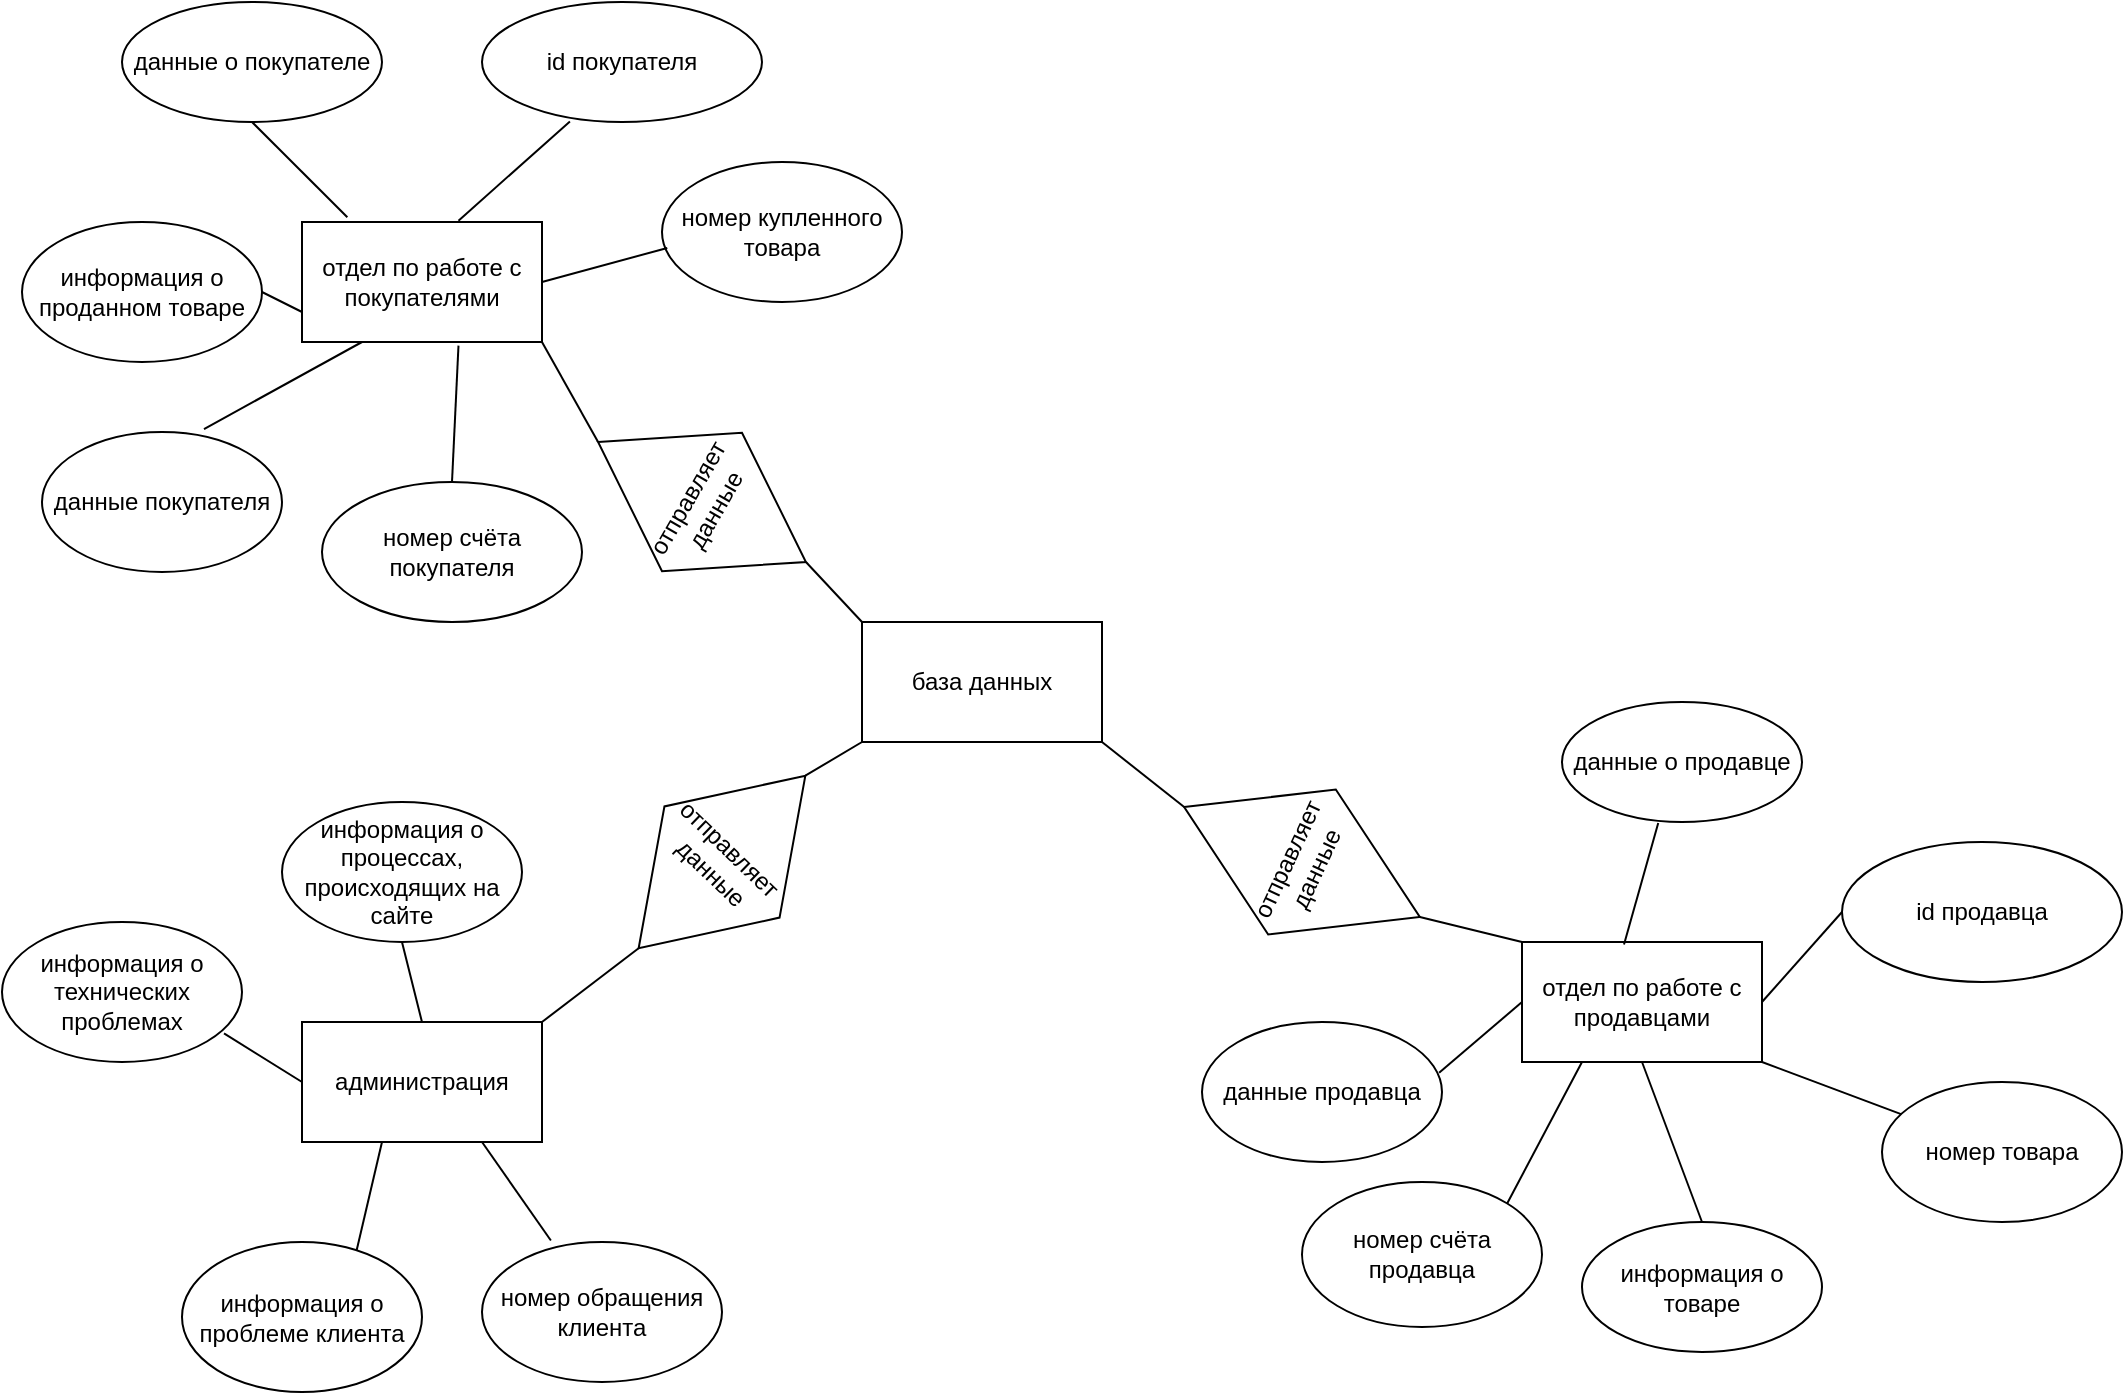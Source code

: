<mxfile version="14.7.2" type="github">
  <diagram name="Page-1" id="74e2e168-ea6b-b213-b513-2b3c1d86103e">
    <mxGraphModel dx="1056" dy="567" grid="1" gridSize="10" guides="1" tooltips="1" connect="1" arrows="1" fold="1" page="1" pageScale="1" pageWidth="1100" pageHeight="850" background="none" math="0" shadow="0">
      <root>
        <mxCell id="0" />
        <mxCell id="1" parent="0" />
        <mxCell id="QDTUS5n7qcsJCPvnCYus-1" value="администрация" style="rounded=0;whiteSpace=wrap;html=1;" vertex="1" parent="1">
          <mxGeometry x="150" y="560" width="120" height="60" as="geometry" />
        </mxCell>
        <mxCell id="QDTUS5n7qcsJCPvnCYus-2" value="отдел по работе с продавцами" style="rounded=0;whiteSpace=wrap;html=1;" vertex="1" parent="1">
          <mxGeometry x="760" y="520" width="120" height="60" as="geometry" />
        </mxCell>
        <mxCell id="QDTUS5n7qcsJCPvnCYus-3" value="база данных" style="rounded=0;whiteSpace=wrap;html=1;" vertex="1" parent="1">
          <mxGeometry x="430" y="360" width="120" height="60" as="geometry" />
        </mxCell>
        <mxCell id="QDTUS5n7qcsJCPvnCYus-4" value="отдел по работе с покупателями" style="rounded=0;whiteSpace=wrap;html=1;" vertex="1" parent="1">
          <mxGeometry x="150" y="160" width="120" height="60" as="geometry" />
        </mxCell>
        <mxCell id="QDTUS5n7qcsJCPvnCYus-6" value="отправляет&amp;nbsp;&lt;br&gt;данные" style="rhombus;whiteSpace=wrap;html=1;rotation=-60;" vertex="1" parent="1">
          <mxGeometry x="310" y="240" width="80" height="120" as="geometry" />
        </mxCell>
        <mxCell id="QDTUS5n7qcsJCPvnCYus-7" value="&lt;span&gt;отправляет&amp;nbsp;&lt;/span&gt;&lt;br&gt;&lt;span&gt;данные&lt;/span&gt;" style="rhombus;whiteSpace=wrap;html=1;rotation=44;" vertex="1" parent="1">
          <mxGeometry x="320" y="420" width="80" height="120" as="geometry" />
        </mxCell>
        <mxCell id="QDTUS5n7qcsJCPvnCYus-8" value="&lt;span&gt;отправляет&amp;nbsp;&lt;/span&gt;&lt;br&gt;&lt;span&gt;данные&lt;/span&gt;" style="rhombus;whiteSpace=wrap;html=1;rotation=-65;" vertex="1" parent="1">
          <mxGeometry x="610" y="415" width="80" height="130" as="geometry" />
        </mxCell>
        <mxCell id="QDTUS5n7qcsJCPvnCYus-9" value="" style="endArrow=none;html=1;entryX=1;entryY=1;entryDx=0;entryDy=0;exitX=0.5;exitY=0;exitDx=0;exitDy=0;" edge="1" parent="1" source="QDTUS5n7qcsJCPvnCYus-6" target="QDTUS5n7qcsJCPvnCYus-4">
          <mxGeometry width="50" height="50" relative="1" as="geometry">
            <mxPoint x="400" y="380" as="sourcePoint" />
            <mxPoint x="450" y="330" as="targetPoint" />
          </mxGeometry>
        </mxCell>
        <mxCell id="QDTUS5n7qcsJCPvnCYus-10" value="" style="endArrow=none;html=1;exitX=0.5;exitY=1;exitDx=0;exitDy=0;entryX=0;entryY=0;entryDx=0;entryDy=0;" edge="1" parent="1" source="QDTUS5n7qcsJCPvnCYus-6" target="QDTUS5n7qcsJCPvnCYus-3">
          <mxGeometry width="50" height="50" relative="1" as="geometry">
            <mxPoint x="400" y="380" as="sourcePoint" />
            <mxPoint x="450" y="330" as="targetPoint" />
          </mxGeometry>
        </mxCell>
        <mxCell id="QDTUS5n7qcsJCPvnCYus-11" value="" style="endArrow=none;html=1;exitX=0.5;exitY=0;exitDx=0;exitDy=0;entryX=0;entryY=1;entryDx=0;entryDy=0;" edge="1" parent="1" source="QDTUS5n7qcsJCPvnCYus-7" target="QDTUS5n7qcsJCPvnCYus-3">
          <mxGeometry width="50" height="50" relative="1" as="geometry">
            <mxPoint x="400" y="470" as="sourcePoint" />
            <mxPoint x="450" y="420" as="targetPoint" />
          </mxGeometry>
        </mxCell>
        <mxCell id="QDTUS5n7qcsJCPvnCYus-12" value="" style="endArrow=none;html=1;exitX=1;exitY=0;exitDx=0;exitDy=0;entryX=0.5;entryY=1;entryDx=0;entryDy=0;" edge="1" parent="1" source="QDTUS5n7qcsJCPvnCYus-1" target="QDTUS5n7qcsJCPvnCYus-7">
          <mxGeometry width="50" height="50" relative="1" as="geometry">
            <mxPoint x="400" y="470" as="sourcePoint" />
            <mxPoint x="450" y="420" as="targetPoint" />
          </mxGeometry>
        </mxCell>
        <mxCell id="QDTUS5n7qcsJCPvnCYus-13" value="" style="endArrow=none;html=1;entryX=1;entryY=1;entryDx=0;entryDy=0;exitX=0.5;exitY=0;exitDx=0;exitDy=0;" edge="1" parent="1" source="QDTUS5n7qcsJCPvnCYus-8" target="QDTUS5n7qcsJCPvnCYus-3">
          <mxGeometry width="50" height="50" relative="1" as="geometry">
            <mxPoint x="400" y="470" as="sourcePoint" />
            <mxPoint x="450" y="420" as="targetPoint" />
          </mxGeometry>
        </mxCell>
        <mxCell id="QDTUS5n7qcsJCPvnCYus-14" value="" style="endArrow=none;html=1;entryX=0.5;entryY=1;entryDx=0;entryDy=0;exitX=0;exitY=0;exitDx=0;exitDy=0;" edge="1" parent="1" source="QDTUS5n7qcsJCPvnCYus-2" target="QDTUS5n7qcsJCPvnCYus-8">
          <mxGeometry width="50" height="50" relative="1" as="geometry">
            <mxPoint x="400" y="470" as="sourcePoint" />
            <mxPoint x="450" y="420" as="targetPoint" />
          </mxGeometry>
        </mxCell>
        <mxCell id="QDTUS5n7qcsJCPvnCYus-15" value="данные о покупателе" style="ellipse;whiteSpace=wrap;html=1;" vertex="1" parent="1">
          <mxGeometry x="60" y="50" width="130" height="60" as="geometry" />
        </mxCell>
        <mxCell id="QDTUS5n7qcsJCPvnCYus-16" value="данные о продавце" style="ellipse;whiteSpace=wrap;html=1;" vertex="1" parent="1">
          <mxGeometry x="780" y="400" width="120" height="60" as="geometry" />
        </mxCell>
        <mxCell id="QDTUS5n7qcsJCPvnCYus-17" value="id покупателя" style="ellipse;whiteSpace=wrap;html=1;" vertex="1" parent="1">
          <mxGeometry x="240" y="50" width="140" height="60" as="geometry" />
        </mxCell>
        <mxCell id="QDTUS5n7qcsJCPvnCYus-18" value="id продавца" style="ellipse;whiteSpace=wrap;html=1;" vertex="1" parent="1">
          <mxGeometry x="920" y="470" width="140" height="70" as="geometry" />
        </mxCell>
        <mxCell id="QDTUS5n7qcsJCPvnCYus-19" value="номер купленного товара" style="ellipse;whiteSpace=wrap;html=1;" vertex="1" parent="1">
          <mxGeometry x="330" y="130" width="120" height="70" as="geometry" />
        </mxCell>
        <mxCell id="QDTUS5n7qcsJCPvnCYus-21" value="номер товара" style="ellipse;whiteSpace=wrap;html=1;" vertex="1" parent="1">
          <mxGeometry x="940" y="590" width="120" height="70" as="geometry" />
        </mxCell>
        <mxCell id="QDTUS5n7qcsJCPvnCYus-22" value="" style="endArrow=none;html=1;entryX=0.5;entryY=1;entryDx=0;entryDy=0;exitX=0.189;exitY=-0.04;exitDx=0;exitDy=0;exitPerimeter=0;" edge="1" parent="1" source="QDTUS5n7qcsJCPvnCYus-4" target="QDTUS5n7qcsJCPvnCYus-15">
          <mxGeometry width="50" height="50" relative="1" as="geometry">
            <mxPoint x="430" y="320" as="sourcePoint" />
            <mxPoint x="480" y="270" as="targetPoint" />
          </mxGeometry>
        </mxCell>
        <mxCell id="QDTUS5n7qcsJCPvnCYus-23" value="" style="endArrow=none;html=1;entryX=0.314;entryY=0.995;entryDx=0;entryDy=0;entryPerimeter=0;exitX=0.652;exitY=-0.011;exitDx=0;exitDy=0;exitPerimeter=0;" edge="1" parent="1" source="QDTUS5n7qcsJCPvnCYus-4" target="QDTUS5n7qcsJCPvnCYus-17">
          <mxGeometry width="50" height="50" relative="1" as="geometry">
            <mxPoint x="430" y="320" as="sourcePoint" />
            <mxPoint x="480" y="270" as="targetPoint" />
          </mxGeometry>
        </mxCell>
        <mxCell id="QDTUS5n7qcsJCPvnCYus-24" value="" style="endArrow=none;html=1;entryX=0.022;entryY=0.614;entryDx=0;entryDy=0;entryPerimeter=0;exitX=1;exitY=0.5;exitDx=0;exitDy=0;" edge="1" parent="1" source="QDTUS5n7qcsJCPvnCYus-4" target="QDTUS5n7qcsJCPvnCYus-19">
          <mxGeometry width="50" height="50" relative="1" as="geometry">
            <mxPoint x="430" y="320" as="sourcePoint" />
            <mxPoint x="480" y="270" as="targetPoint" />
          </mxGeometry>
        </mxCell>
        <mxCell id="QDTUS5n7qcsJCPvnCYus-25" value="" style="endArrow=none;html=1;entryX=0.401;entryY=1.008;entryDx=0;entryDy=0;entryPerimeter=0;exitX=0.425;exitY=0.021;exitDx=0;exitDy=0;exitPerimeter=0;" edge="1" parent="1" source="QDTUS5n7qcsJCPvnCYus-2" target="QDTUS5n7qcsJCPvnCYus-16">
          <mxGeometry width="50" height="50" relative="1" as="geometry">
            <mxPoint x="650" y="530" as="sourcePoint" />
            <mxPoint x="700" y="480" as="targetPoint" />
          </mxGeometry>
        </mxCell>
        <mxCell id="QDTUS5n7qcsJCPvnCYus-26" value="" style="endArrow=none;html=1;entryX=0;entryY=0.5;entryDx=0;entryDy=0;exitX=1;exitY=0.5;exitDx=0;exitDy=0;" edge="1" parent="1" source="QDTUS5n7qcsJCPvnCYus-2" target="QDTUS5n7qcsJCPvnCYus-18">
          <mxGeometry width="50" height="50" relative="1" as="geometry">
            <mxPoint x="650" y="530" as="sourcePoint" />
            <mxPoint x="700" y="480" as="targetPoint" />
          </mxGeometry>
        </mxCell>
        <mxCell id="QDTUS5n7qcsJCPvnCYus-27" value="" style="endArrow=none;html=1;exitX=1;exitY=1;exitDx=0;exitDy=0;" edge="1" parent="1" source="QDTUS5n7qcsJCPvnCYus-2" target="QDTUS5n7qcsJCPvnCYus-21">
          <mxGeometry width="50" height="50" relative="1" as="geometry">
            <mxPoint x="650" y="530" as="sourcePoint" />
            <mxPoint x="700" y="480" as="targetPoint" />
          </mxGeometry>
        </mxCell>
        <mxCell id="QDTUS5n7qcsJCPvnCYus-28" value="номер обращения клиента" style="ellipse;whiteSpace=wrap;html=1;" vertex="1" parent="1">
          <mxGeometry x="240" y="670" width="120" height="70" as="geometry" />
        </mxCell>
        <mxCell id="QDTUS5n7qcsJCPvnCYus-29" value="" style="endArrow=none;html=1;exitX=0.75;exitY=1;exitDx=0;exitDy=0;entryX=0.287;entryY=-0.011;entryDx=0;entryDy=0;entryPerimeter=0;" edge="1" parent="1" source="QDTUS5n7qcsJCPvnCYus-1" target="QDTUS5n7qcsJCPvnCYus-28">
          <mxGeometry width="50" height="50" relative="1" as="geometry">
            <mxPoint x="470" y="530" as="sourcePoint" />
            <mxPoint x="520" y="480" as="targetPoint" />
          </mxGeometry>
        </mxCell>
        <mxCell id="QDTUS5n7qcsJCPvnCYus-30" value="информация о проданном товаре" style="ellipse;whiteSpace=wrap;html=1;" vertex="1" parent="1">
          <mxGeometry x="10" y="160" width="120" height="70" as="geometry" />
        </mxCell>
        <mxCell id="QDTUS5n7qcsJCPvnCYus-31" value="" style="endArrow=none;html=1;exitX=1;exitY=0.5;exitDx=0;exitDy=0;entryX=0;entryY=0.75;entryDx=0;entryDy=0;" edge="1" parent="1" source="QDTUS5n7qcsJCPvnCYus-30" target="QDTUS5n7qcsJCPvnCYus-4">
          <mxGeometry width="50" height="50" relative="1" as="geometry">
            <mxPoint x="350" y="200" as="sourcePoint" />
            <mxPoint x="400" y="150" as="targetPoint" />
          </mxGeometry>
        </mxCell>
        <mxCell id="QDTUS5n7qcsJCPvnCYus-32" value="информация о товаре" style="ellipse;whiteSpace=wrap;html=1;" vertex="1" parent="1">
          <mxGeometry x="790" y="660" width="120" height="65" as="geometry" />
        </mxCell>
        <mxCell id="QDTUS5n7qcsJCPvnCYus-33" value="" style="endArrow=none;html=1;exitX=0.5;exitY=1;exitDx=0;exitDy=0;exitPerimeter=0;entryX=0.5;entryY=0;entryDx=0;entryDy=0;" edge="1" parent="1" source="QDTUS5n7qcsJCPvnCYus-2" target="QDTUS5n7qcsJCPvnCYus-32">
          <mxGeometry width="50" height="50" relative="1" as="geometry">
            <mxPoint x="590" y="510" as="sourcePoint" />
            <mxPoint x="640" y="460" as="targetPoint" />
          </mxGeometry>
        </mxCell>
        <mxCell id="QDTUS5n7qcsJCPvnCYus-34" value="данные покупателя" style="ellipse;whiteSpace=wrap;html=1;" vertex="1" parent="1">
          <mxGeometry x="20" y="265" width="120" height="70" as="geometry" />
        </mxCell>
        <mxCell id="QDTUS5n7qcsJCPvnCYus-35" value="" style="endArrow=none;html=1;exitX=0.675;exitY=-0.021;exitDx=0;exitDy=0;exitPerimeter=0;entryX=0.25;entryY=1;entryDx=0;entryDy=0;" edge="1" parent="1" source="QDTUS5n7qcsJCPvnCYus-34" target="QDTUS5n7qcsJCPvnCYus-4">
          <mxGeometry width="50" height="50" relative="1" as="geometry">
            <mxPoint x="360" y="310" as="sourcePoint" />
            <mxPoint x="410" y="260" as="targetPoint" />
          </mxGeometry>
        </mxCell>
        <mxCell id="QDTUS5n7qcsJCPvnCYus-36" value="номер счёта покупателя" style="ellipse;whiteSpace=wrap;html=1;" vertex="1" parent="1">
          <mxGeometry x="160" y="290" width="130" height="70" as="geometry" />
        </mxCell>
        <mxCell id="QDTUS5n7qcsJCPvnCYus-37" value="" style="endArrow=none;html=1;entryX=0.652;entryY=1.03;entryDx=0;entryDy=0;entryPerimeter=0;exitX=0.5;exitY=0;exitDx=0;exitDy=0;" edge="1" parent="1" source="QDTUS5n7qcsJCPvnCYus-36" target="QDTUS5n7qcsJCPvnCYus-4">
          <mxGeometry width="50" height="50" relative="1" as="geometry">
            <mxPoint x="360" y="300" as="sourcePoint" />
            <mxPoint x="410" y="250" as="targetPoint" />
          </mxGeometry>
        </mxCell>
        <mxCell id="QDTUS5n7qcsJCPvnCYus-38" value="данные продавца" style="ellipse;whiteSpace=wrap;html=1;" vertex="1" parent="1">
          <mxGeometry x="600" y="560" width="120" height="70" as="geometry" />
        </mxCell>
        <mxCell id="QDTUS5n7qcsJCPvnCYus-39" value="номер счёта продавца" style="ellipse;whiteSpace=wrap;html=1;" vertex="1" parent="1">
          <mxGeometry x="650" y="640" width="120" height="72.5" as="geometry" />
        </mxCell>
        <mxCell id="QDTUS5n7qcsJCPvnCYus-40" value="" style="endArrow=none;html=1;entryX=0;entryY=0.5;entryDx=0;entryDy=0;exitX=0.988;exitY=0.363;exitDx=0;exitDy=0;exitPerimeter=0;" edge="1" parent="1" source="QDTUS5n7qcsJCPvnCYus-38" target="QDTUS5n7qcsJCPvnCYus-2">
          <mxGeometry width="50" height="50" relative="1" as="geometry">
            <mxPoint x="550" y="510" as="sourcePoint" />
            <mxPoint x="600" y="460" as="targetPoint" />
          </mxGeometry>
        </mxCell>
        <mxCell id="QDTUS5n7qcsJCPvnCYus-41" value="" style="endArrow=none;html=1;entryX=0.25;entryY=1;entryDx=0;entryDy=0;exitX=1;exitY=0;exitDx=0;exitDy=0;" edge="1" parent="1" source="QDTUS5n7qcsJCPvnCYus-39" target="QDTUS5n7qcsJCPvnCYus-2">
          <mxGeometry width="50" height="50" relative="1" as="geometry">
            <mxPoint x="550" y="510" as="sourcePoint" />
            <mxPoint x="600" y="460" as="targetPoint" />
          </mxGeometry>
        </mxCell>
        <mxCell id="QDTUS5n7qcsJCPvnCYus-42" value="информация о проблеме клиента" style="ellipse;whiteSpace=wrap;html=1;" vertex="1" parent="1">
          <mxGeometry x="90" y="670" width="120" height="75" as="geometry" />
        </mxCell>
        <mxCell id="QDTUS5n7qcsJCPvnCYus-43" value="" style="endArrow=none;html=1;exitX=0.728;exitY=0.053;exitDx=0;exitDy=0;exitPerimeter=0;" edge="1" parent="1" source="QDTUS5n7qcsJCPvnCYus-42">
          <mxGeometry width="50" height="50" relative="1" as="geometry">
            <mxPoint x="60" y="620" as="sourcePoint" />
            <mxPoint x="190" y="620" as="targetPoint" />
          </mxGeometry>
        </mxCell>
        <mxCell id="QDTUS5n7qcsJCPvnCYus-44" value="информация о процессах, происходящих на сайте" style="ellipse;whiteSpace=wrap;html=1;" vertex="1" parent="1">
          <mxGeometry x="140" y="450" width="120" height="70" as="geometry" />
        </mxCell>
        <mxCell id="QDTUS5n7qcsJCPvnCYus-45" value="" style="endArrow=none;html=1;exitX=0.5;exitY=1;exitDx=0;exitDy=0;entryX=0.5;entryY=0;entryDx=0;entryDy=0;" edge="1" parent="1" source="QDTUS5n7qcsJCPvnCYus-44" target="QDTUS5n7qcsJCPvnCYus-1">
          <mxGeometry width="50" height="50" relative="1" as="geometry">
            <mxPoint x="410" y="480" as="sourcePoint" />
            <mxPoint x="460" y="430" as="targetPoint" />
          </mxGeometry>
        </mxCell>
        <mxCell id="QDTUS5n7qcsJCPvnCYus-48" value="информация о технических проблемах" style="ellipse;whiteSpace=wrap;html=1;" vertex="1" parent="1">
          <mxGeometry y="510" width="120" height="70" as="geometry" />
        </mxCell>
        <mxCell id="QDTUS5n7qcsJCPvnCYus-49" value="" style="endArrow=none;html=1;entryX=0.925;entryY=0.796;entryDx=0;entryDy=0;entryPerimeter=0;exitX=0;exitY=0.5;exitDx=0;exitDy=0;" edge="1" parent="1" source="QDTUS5n7qcsJCPvnCYus-1" target="QDTUS5n7qcsJCPvnCYus-48">
          <mxGeometry width="50" height="50" relative="1" as="geometry">
            <mxPoint x="70" y="660" as="sourcePoint" />
            <mxPoint x="120" y="610" as="targetPoint" />
          </mxGeometry>
        </mxCell>
      </root>
    </mxGraphModel>
  </diagram>
</mxfile>
